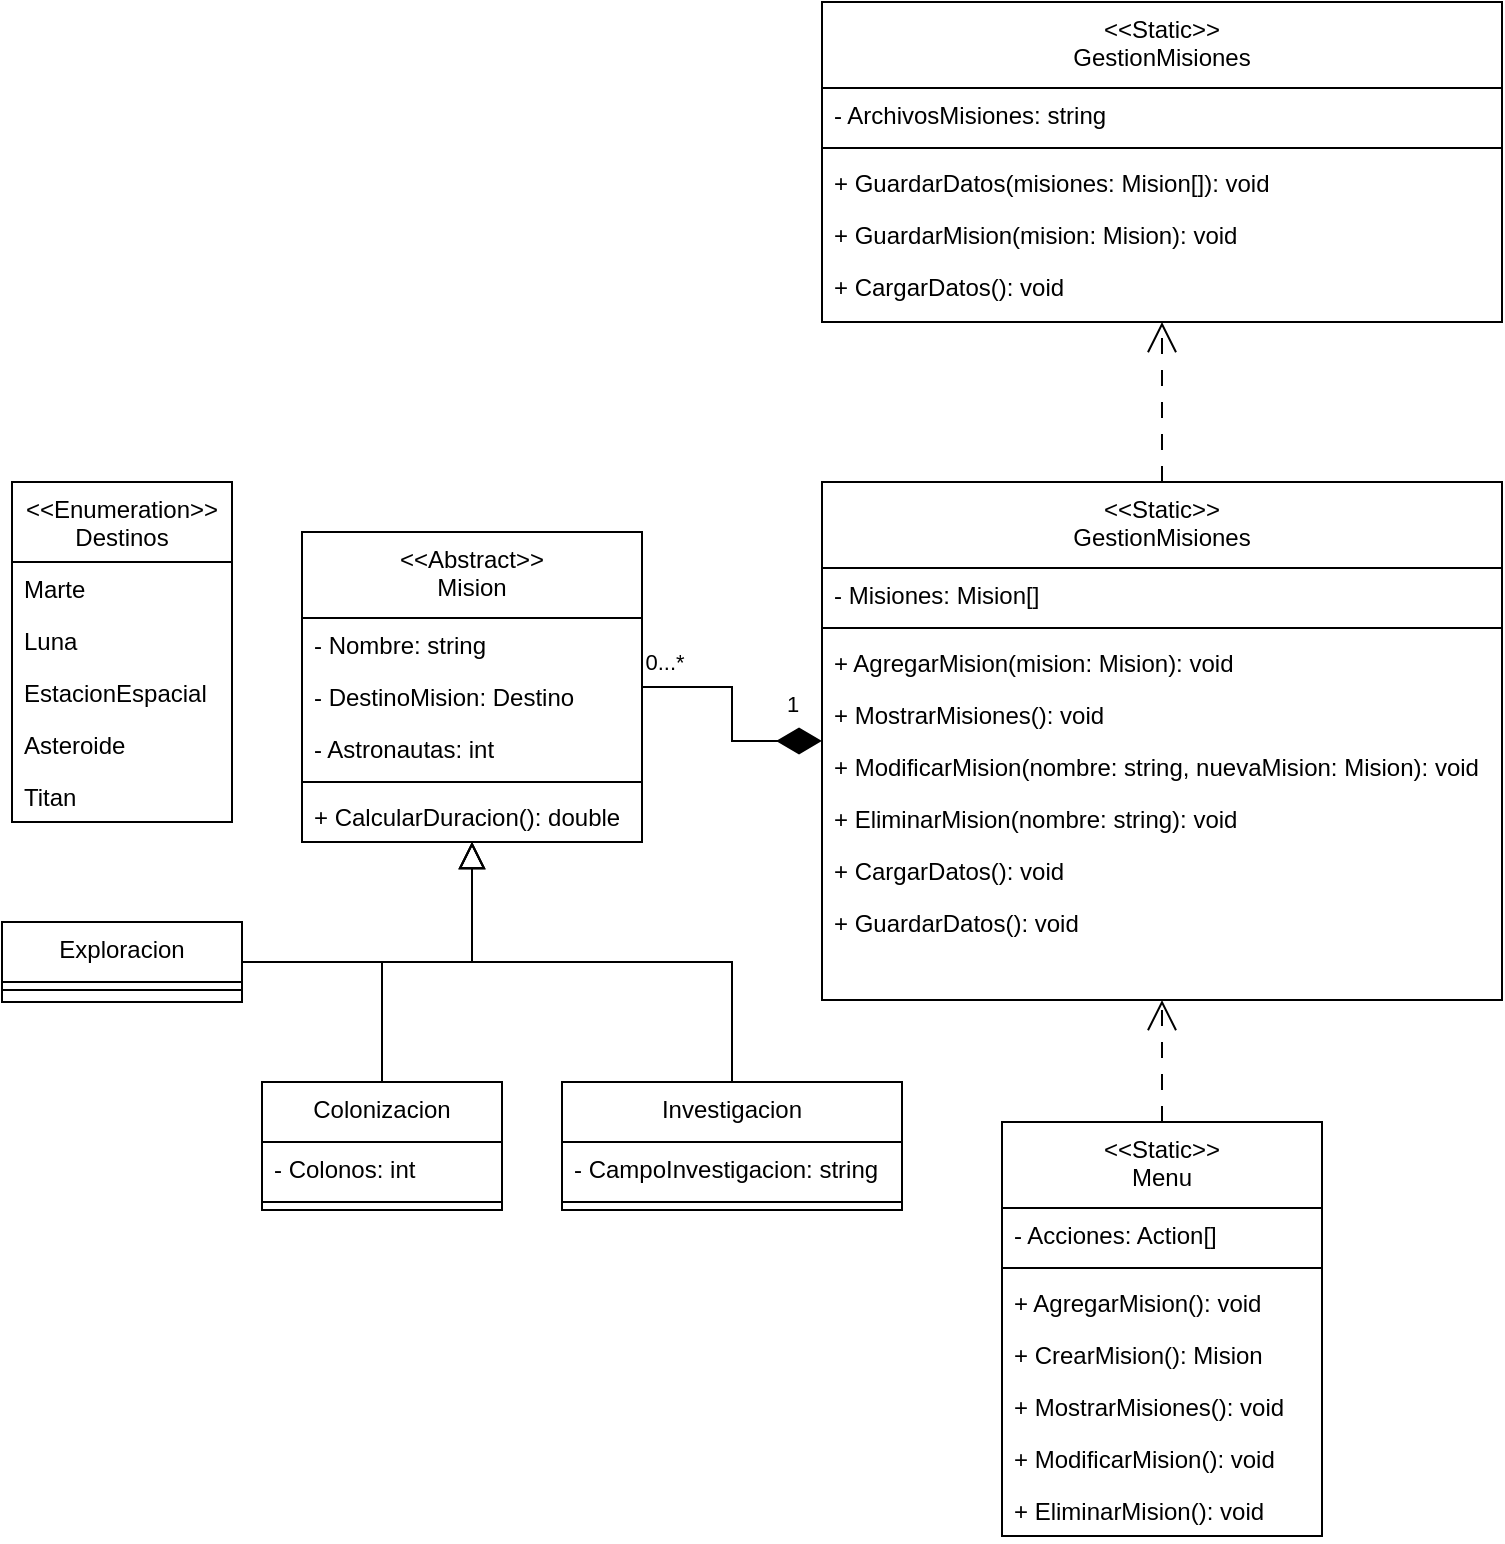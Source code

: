 <mxfile version="24.7.17">
  <diagram id="C5RBs43oDa-KdzZeNtuy" name="Page-1">
    <mxGraphModel dx="2200" dy="1170" grid="1" gridSize="10" guides="1" tooltips="1" connect="1" arrows="1" fold="1" page="1" pageScale="1" pageWidth="827" pageHeight="1169" math="0" shadow="0">
      <root>
        <mxCell id="WIyWlLk6GJQsqaUBKTNV-0" />
        <mxCell id="WIyWlLk6GJQsqaUBKTNV-1" parent="WIyWlLk6GJQsqaUBKTNV-0" />
        <mxCell id="zkfFHV4jXpPFQw0GAbJ--17" value="&lt;&lt;Abstract&gt;&gt;&#xa;Mision" style="swimlane;fontStyle=0;align=center;verticalAlign=top;childLayout=stackLayout;horizontal=1;startSize=43;horizontalStack=0;resizeParent=1;resizeLast=0;collapsible=1;marginBottom=0;rounded=0;shadow=0;strokeWidth=1;" parent="WIyWlLk6GJQsqaUBKTNV-1" vertex="1">
          <mxGeometry x="170" y="275" width="170" height="155" as="geometry">
            <mxRectangle x="550" y="140" width="160" height="26" as="alternateBounds" />
          </mxGeometry>
        </mxCell>
        <mxCell id="zkfFHV4jXpPFQw0GAbJ--18" value="- Nombre: string" style="text;align=left;verticalAlign=top;spacingLeft=4;spacingRight=4;overflow=hidden;rotatable=0;points=[[0,0.5],[1,0.5]];portConstraint=eastwest;" parent="zkfFHV4jXpPFQw0GAbJ--17" vertex="1">
          <mxGeometry y="43" width="170" height="26" as="geometry" />
        </mxCell>
        <mxCell id="zkfFHV4jXpPFQw0GAbJ--19" value="- DestinoMision: Destino" style="text;align=left;verticalAlign=top;spacingLeft=4;spacingRight=4;overflow=hidden;rotatable=0;points=[[0,0.5],[1,0.5]];portConstraint=eastwest;rounded=0;shadow=0;html=0;" parent="zkfFHV4jXpPFQw0GAbJ--17" vertex="1">
          <mxGeometry y="69" width="170" height="26" as="geometry" />
        </mxCell>
        <mxCell id="zkfFHV4jXpPFQw0GAbJ--20" value="- Astronautas: int" style="text;align=left;verticalAlign=top;spacingLeft=4;spacingRight=4;overflow=hidden;rotatable=0;points=[[0,0.5],[1,0.5]];portConstraint=eastwest;rounded=0;shadow=0;html=0;" parent="zkfFHV4jXpPFQw0GAbJ--17" vertex="1">
          <mxGeometry y="95" width="170" height="26" as="geometry" />
        </mxCell>
        <mxCell id="zkfFHV4jXpPFQw0GAbJ--23" value="" style="line;html=1;strokeWidth=1;align=left;verticalAlign=middle;spacingTop=-1;spacingLeft=3;spacingRight=3;rotatable=0;labelPosition=right;points=[];portConstraint=eastwest;" parent="zkfFHV4jXpPFQw0GAbJ--17" vertex="1">
          <mxGeometry y="121" width="170" height="8" as="geometry" />
        </mxCell>
        <mxCell id="zkfFHV4jXpPFQw0GAbJ--24" value="+ CalcularDuracion(): double" style="text;align=left;verticalAlign=top;spacingLeft=4;spacingRight=4;overflow=hidden;rotatable=0;points=[[0,0.5],[1,0.5]];portConstraint=eastwest;" parent="zkfFHV4jXpPFQw0GAbJ--17" vertex="1">
          <mxGeometry y="129" width="170" height="26" as="geometry" />
        </mxCell>
        <mxCell id="6fH6PbpNzWvPibsC-C72-0" value="&lt;&lt;Enumeration&gt;&gt;&#xa;Destinos" style="swimlane;fontStyle=0;align=center;verticalAlign=top;childLayout=stackLayout;horizontal=1;startSize=40;horizontalStack=0;resizeParent=1;resizeLast=0;collapsible=1;marginBottom=0;rounded=0;shadow=0;strokeWidth=1;" parent="WIyWlLk6GJQsqaUBKTNV-1" vertex="1">
          <mxGeometry x="25" y="250" width="110" height="170" as="geometry">
            <mxRectangle x="550" y="140" width="160" height="26" as="alternateBounds" />
          </mxGeometry>
        </mxCell>
        <mxCell id="6fH6PbpNzWvPibsC-C72-1" value="Marte" style="text;align=left;verticalAlign=top;spacingLeft=4;spacingRight=4;overflow=hidden;rotatable=0;points=[[0,0.5],[1,0.5]];portConstraint=eastwest;" parent="6fH6PbpNzWvPibsC-C72-0" vertex="1">
          <mxGeometry y="40" width="110" height="26" as="geometry" />
        </mxCell>
        <mxCell id="6fH6PbpNzWvPibsC-C72-9" value="Luna" style="text;align=left;verticalAlign=top;spacingLeft=4;spacingRight=4;overflow=hidden;rotatable=0;points=[[0,0.5],[1,0.5]];portConstraint=eastwest;" parent="6fH6PbpNzWvPibsC-C72-0" vertex="1">
          <mxGeometry y="66" width="110" height="26" as="geometry" />
        </mxCell>
        <mxCell id="6fH6PbpNzWvPibsC-C72-10" value="EstacionEspacial" style="text;align=left;verticalAlign=top;spacingLeft=4;spacingRight=4;overflow=hidden;rotatable=0;points=[[0,0.5],[1,0.5]];portConstraint=eastwest;" parent="6fH6PbpNzWvPibsC-C72-0" vertex="1">
          <mxGeometry y="92" width="110" height="26" as="geometry" />
        </mxCell>
        <mxCell id="6fH6PbpNzWvPibsC-C72-11" value="Asteroide" style="text;align=left;verticalAlign=top;spacingLeft=4;spacingRight=4;overflow=hidden;rotatable=0;points=[[0,0.5],[1,0.5]];portConstraint=eastwest;" parent="6fH6PbpNzWvPibsC-C72-0" vertex="1">
          <mxGeometry y="118" width="110" height="26" as="geometry" />
        </mxCell>
        <mxCell id="6fH6PbpNzWvPibsC-C72-12" value="Titan" style="text;align=left;verticalAlign=top;spacingLeft=4;spacingRight=4;overflow=hidden;rotatable=0;points=[[0,0.5],[1,0.5]];portConstraint=eastwest;" parent="6fH6PbpNzWvPibsC-C72-0" vertex="1">
          <mxGeometry y="144" width="110" height="26" as="geometry" />
        </mxCell>
        <mxCell id="6fH6PbpNzWvPibsC-C72-13" value="Exploracion" style="swimlane;fontStyle=0;align=center;verticalAlign=top;childLayout=stackLayout;horizontal=1;startSize=30;horizontalStack=0;resizeParent=1;resizeLast=0;collapsible=1;marginBottom=0;rounded=0;shadow=0;strokeWidth=1;" parent="WIyWlLk6GJQsqaUBKTNV-1" vertex="1">
          <mxGeometry x="20" y="470" width="120" height="40" as="geometry">
            <mxRectangle x="550" y="140" width="160" height="26" as="alternateBounds" />
          </mxGeometry>
        </mxCell>
        <mxCell id="6fH6PbpNzWvPibsC-C72-17" value="" style="line;html=1;strokeWidth=1;align=left;verticalAlign=middle;spacingTop=-1;spacingLeft=3;spacingRight=3;rotatable=0;labelPosition=right;points=[];portConstraint=eastwest;" parent="6fH6PbpNzWvPibsC-C72-13" vertex="1">
          <mxGeometry y="30" width="120" height="8" as="geometry" />
        </mxCell>
        <mxCell id="6fH6PbpNzWvPibsC-C72-19" value="Colonizacion" style="swimlane;fontStyle=0;align=center;verticalAlign=top;childLayout=stackLayout;horizontal=1;startSize=30;horizontalStack=0;resizeParent=1;resizeLast=0;collapsible=1;marginBottom=0;rounded=0;shadow=0;strokeWidth=1;" parent="WIyWlLk6GJQsqaUBKTNV-1" vertex="1">
          <mxGeometry x="150" y="550" width="120" height="64" as="geometry">
            <mxRectangle x="550" y="140" width="160" height="26" as="alternateBounds" />
          </mxGeometry>
        </mxCell>
        <mxCell id="6fH6PbpNzWvPibsC-C72-21" value="- Colonos: int" style="text;align=left;verticalAlign=top;spacingLeft=4;spacingRight=4;overflow=hidden;rotatable=0;points=[[0,0.5],[1,0.5]];portConstraint=eastwest;rounded=0;shadow=0;html=0;" parent="6fH6PbpNzWvPibsC-C72-19" vertex="1">
          <mxGeometry y="30" width="120" height="26" as="geometry" />
        </mxCell>
        <mxCell id="6fH6PbpNzWvPibsC-C72-20" value="" style="line;html=1;strokeWidth=1;align=left;verticalAlign=middle;spacingTop=-1;spacingLeft=3;spacingRight=3;rotatable=0;labelPosition=right;points=[];portConstraint=eastwest;" parent="6fH6PbpNzWvPibsC-C72-19" vertex="1">
          <mxGeometry y="56" width="120" height="8" as="geometry" />
        </mxCell>
        <mxCell id="6fH6PbpNzWvPibsC-C72-22" value="Investigacion" style="swimlane;fontStyle=0;align=center;verticalAlign=top;childLayout=stackLayout;horizontal=1;startSize=30;horizontalStack=0;resizeParent=1;resizeLast=0;collapsible=1;marginBottom=0;rounded=0;shadow=0;strokeWidth=1;" parent="WIyWlLk6GJQsqaUBKTNV-1" vertex="1">
          <mxGeometry x="300" y="550" width="170" height="64" as="geometry">
            <mxRectangle x="550" y="140" width="160" height="26" as="alternateBounds" />
          </mxGeometry>
        </mxCell>
        <mxCell id="6fH6PbpNzWvPibsC-C72-23" value="- CampoInvestigacion: string" style="text;align=left;verticalAlign=top;spacingLeft=4;spacingRight=4;overflow=hidden;rotatable=0;points=[[0,0.5],[1,0.5]];portConstraint=eastwest;rounded=0;shadow=0;html=0;" parent="6fH6PbpNzWvPibsC-C72-22" vertex="1">
          <mxGeometry y="30" width="170" height="26" as="geometry" />
        </mxCell>
        <mxCell id="6fH6PbpNzWvPibsC-C72-24" value="" style="line;html=1;strokeWidth=1;align=left;verticalAlign=middle;spacingTop=-1;spacingLeft=3;spacingRight=3;rotatable=0;labelPosition=right;points=[];portConstraint=eastwest;" parent="6fH6PbpNzWvPibsC-C72-22" vertex="1">
          <mxGeometry y="56" width="170" height="8" as="geometry" />
        </mxCell>
        <mxCell id="6fH6PbpNzWvPibsC-C72-25" value="" style="endArrow=block;html=1;rounded=0;edgeStyle=orthogonalEdgeStyle;endFill=0;endSize=11;" parent="WIyWlLk6GJQsqaUBKTNV-1" source="6fH6PbpNzWvPibsC-C72-13" target="zkfFHV4jXpPFQw0GAbJ--17" edge="1">
          <mxGeometry width="50" height="50" relative="1" as="geometry">
            <mxPoint x="360" y="500" as="sourcePoint" />
            <mxPoint x="410" y="450" as="targetPoint" />
          </mxGeometry>
        </mxCell>
        <mxCell id="6fH6PbpNzWvPibsC-C72-26" value="" style="endArrow=block;html=1;rounded=0;edgeStyle=orthogonalEdgeStyle;endFill=0;endSize=11;" parent="WIyWlLk6GJQsqaUBKTNV-1" source="6fH6PbpNzWvPibsC-C72-19" target="zkfFHV4jXpPFQw0GAbJ--17" edge="1">
          <mxGeometry width="50" height="50" relative="1" as="geometry">
            <mxPoint x="120" y="570" as="sourcePoint" />
            <mxPoint x="265" y="440" as="targetPoint" />
            <Array as="points" />
          </mxGeometry>
        </mxCell>
        <mxCell id="6fH6PbpNzWvPibsC-C72-27" value="" style="endArrow=block;html=1;rounded=0;edgeStyle=orthogonalEdgeStyle;endFill=0;endSize=11;" parent="WIyWlLk6GJQsqaUBKTNV-1" source="6fH6PbpNzWvPibsC-C72-22" target="zkfFHV4jXpPFQw0GAbJ--17" edge="1">
          <mxGeometry width="50" height="50" relative="1" as="geometry">
            <mxPoint x="265" y="558" as="sourcePoint" />
            <mxPoint x="265" y="440" as="targetPoint" />
            <Array as="points">
              <mxPoint x="385" y="490" />
              <mxPoint x="255" y="490" />
            </Array>
          </mxGeometry>
        </mxCell>
        <mxCell id="hY3uRBpZsLleDJCbUwC2-13" style="edgeStyle=orthogonalEdgeStyle;rounded=0;orthogonalLoop=1;jettySize=auto;html=1;dashed=1;dashPattern=8 8;endArrow=open;endFill=0;endSize=13;" parent="WIyWlLk6GJQsqaUBKTNV-1" source="6fH6PbpNzWvPibsC-C72-28" target="hY3uRBpZsLleDJCbUwC2-0" edge="1">
          <mxGeometry relative="1" as="geometry" />
        </mxCell>
        <mxCell id="6fH6PbpNzWvPibsC-C72-28" value="&lt;&lt;Static&gt;&gt;&#xa;GestionMisiones" style="swimlane;fontStyle=0;align=center;verticalAlign=top;childLayout=stackLayout;horizontal=1;startSize=43;horizontalStack=0;resizeParent=1;resizeLast=0;collapsible=1;marginBottom=0;rounded=0;shadow=0;strokeWidth=1;" parent="WIyWlLk6GJQsqaUBKTNV-1" vertex="1">
          <mxGeometry x="430" y="250" width="340" height="259" as="geometry">
            <mxRectangle x="550" y="140" width="160" height="26" as="alternateBounds" />
          </mxGeometry>
        </mxCell>
        <mxCell id="6fH6PbpNzWvPibsC-C72-29" value="- Misiones: Mision[]" style="text;align=left;verticalAlign=top;spacingLeft=4;spacingRight=4;overflow=hidden;rotatable=0;points=[[0,0.5],[1,0.5]];portConstraint=eastwest;" parent="6fH6PbpNzWvPibsC-C72-28" vertex="1">
          <mxGeometry y="43" width="340" height="26" as="geometry" />
        </mxCell>
        <mxCell id="6fH6PbpNzWvPibsC-C72-32" value="" style="line;html=1;strokeWidth=1;align=left;verticalAlign=middle;spacingTop=-1;spacingLeft=3;spacingRight=3;rotatable=0;labelPosition=right;points=[];portConstraint=eastwest;" parent="6fH6PbpNzWvPibsC-C72-28" vertex="1">
          <mxGeometry y="69" width="340" height="8" as="geometry" />
        </mxCell>
        <mxCell id="6fH6PbpNzWvPibsC-C72-33" value="+ AgregarMision(mision: Mision): void" style="text;align=left;verticalAlign=top;spacingLeft=4;spacingRight=4;overflow=hidden;rotatable=0;points=[[0,0.5],[1,0.5]];portConstraint=eastwest;" parent="6fH6PbpNzWvPibsC-C72-28" vertex="1">
          <mxGeometry y="77" width="340" height="26" as="geometry" />
        </mxCell>
        <mxCell id="6fH6PbpNzWvPibsC-C72-34" value="+ MostrarMisiones(): void" style="text;align=left;verticalAlign=top;spacingLeft=4;spacingRight=4;overflow=hidden;rotatable=0;points=[[0,0.5],[1,0.5]];portConstraint=eastwest;" parent="6fH6PbpNzWvPibsC-C72-28" vertex="1">
          <mxGeometry y="103" width="340" height="26" as="geometry" />
        </mxCell>
        <mxCell id="6fH6PbpNzWvPibsC-C72-35" value="+ ModificarMision(nombre: string, nuevaMision: Mision): void" style="text;align=left;verticalAlign=top;spacingLeft=4;spacingRight=4;overflow=hidden;rotatable=0;points=[[0,0.5],[1,0.5]];portConstraint=eastwest;" parent="6fH6PbpNzWvPibsC-C72-28" vertex="1">
          <mxGeometry y="129" width="340" height="26" as="geometry" />
        </mxCell>
        <mxCell id="6fH6PbpNzWvPibsC-C72-36" value="+ EliminarMision(nombre: string): void" style="text;align=left;verticalAlign=top;spacingLeft=4;spacingRight=4;overflow=hidden;rotatable=0;points=[[0,0.5],[1,0.5]];portConstraint=eastwest;" parent="6fH6PbpNzWvPibsC-C72-28" vertex="1">
          <mxGeometry y="155" width="340" height="26" as="geometry" />
        </mxCell>
        <mxCell id="6fH6PbpNzWvPibsC-C72-37" value="+ CargarDatos(): void" style="text;align=left;verticalAlign=top;spacingLeft=4;spacingRight=4;overflow=hidden;rotatable=0;points=[[0,0.5],[1,0.5]];portConstraint=eastwest;" parent="6fH6PbpNzWvPibsC-C72-28" vertex="1">
          <mxGeometry y="181" width="340" height="26" as="geometry" />
        </mxCell>
        <mxCell id="6fH6PbpNzWvPibsC-C72-38" value="+ GuardarDatos(): void" style="text;align=left;verticalAlign=top;spacingLeft=4;spacingRight=4;overflow=hidden;rotatable=0;points=[[0,0.5],[1,0.5]];portConstraint=eastwest;" parent="6fH6PbpNzWvPibsC-C72-28" vertex="1">
          <mxGeometry y="207" width="340" height="26" as="geometry" />
        </mxCell>
        <mxCell id="6fH6PbpNzWvPibsC-C72-40" value="&lt;&lt;Static&gt;&gt;&#xa;Menu" style="swimlane;fontStyle=0;align=center;verticalAlign=top;childLayout=stackLayout;horizontal=1;startSize=43;horizontalStack=0;resizeParent=1;resizeLast=0;collapsible=1;marginBottom=0;rounded=0;shadow=0;strokeWidth=1;" parent="WIyWlLk6GJQsqaUBKTNV-1" vertex="1">
          <mxGeometry x="520" y="570" width="160" height="207" as="geometry">
            <mxRectangle x="550" y="140" width="160" height="26" as="alternateBounds" />
          </mxGeometry>
        </mxCell>
        <mxCell id="6fH6PbpNzWvPibsC-C72-41" value="- Acciones: Action[]" style="text;align=left;verticalAlign=top;spacingLeft=4;spacingRight=4;overflow=hidden;rotatable=0;points=[[0,0.5],[1,0.5]];portConstraint=eastwest;" parent="6fH6PbpNzWvPibsC-C72-40" vertex="1">
          <mxGeometry y="43" width="160" height="26" as="geometry" />
        </mxCell>
        <mxCell id="6fH6PbpNzWvPibsC-C72-43" value="" style="line;html=1;strokeWidth=1;align=left;verticalAlign=middle;spacingTop=-1;spacingLeft=3;spacingRight=3;rotatable=0;labelPosition=right;points=[];portConstraint=eastwest;" parent="6fH6PbpNzWvPibsC-C72-40" vertex="1">
          <mxGeometry y="69" width="160" height="8" as="geometry" />
        </mxCell>
        <mxCell id="6fH6PbpNzWvPibsC-C72-44" value="+ AgregarMision(): void" style="text;align=left;verticalAlign=top;spacingLeft=4;spacingRight=4;overflow=hidden;rotatable=0;points=[[0,0.5],[1,0.5]];portConstraint=eastwest;" parent="6fH6PbpNzWvPibsC-C72-40" vertex="1">
          <mxGeometry y="77" width="160" height="26" as="geometry" />
        </mxCell>
        <mxCell id="Yd5qnpFGNx4F0Sv_TIdr-0" value="+ CrearMision(): Mision" style="text;align=left;verticalAlign=top;spacingLeft=4;spacingRight=4;overflow=hidden;rotatable=0;points=[[0,0.5],[1,0.5]];portConstraint=eastwest;" parent="6fH6PbpNzWvPibsC-C72-40" vertex="1">
          <mxGeometry y="103" width="160" height="26" as="geometry" />
        </mxCell>
        <mxCell id="6fH6PbpNzWvPibsC-C72-45" value="+ MostrarMisiones(): void" style="text;align=left;verticalAlign=top;spacingLeft=4;spacingRight=4;overflow=hidden;rotatable=0;points=[[0,0.5],[1,0.5]];portConstraint=eastwest;" parent="6fH6PbpNzWvPibsC-C72-40" vertex="1">
          <mxGeometry y="129" width="160" height="26" as="geometry" />
        </mxCell>
        <mxCell id="6fH6PbpNzWvPibsC-C72-46" value="+ ModificarMision(): void" style="text;align=left;verticalAlign=top;spacingLeft=4;spacingRight=4;overflow=hidden;rotatable=0;points=[[0,0.5],[1,0.5]];portConstraint=eastwest;" parent="6fH6PbpNzWvPibsC-C72-40" vertex="1">
          <mxGeometry y="155" width="160" height="26" as="geometry" />
        </mxCell>
        <mxCell id="6fH6PbpNzWvPibsC-C72-47" value="+ EliminarMision(): void" style="text;align=left;verticalAlign=top;spacingLeft=4;spacingRight=4;overflow=hidden;rotatable=0;points=[[0,0.5],[1,0.5]];portConstraint=eastwest;" parent="6fH6PbpNzWvPibsC-C72-40" vertex="1">
          <mxGeometry y="181" width="160" height="26" as="geometry" />
        </mxCell>
        <mxCell id="6fH6PbpNzWvPibsC-C72-50" value="" style="endArrow=diamondThin;html=1;rounded=0;edgeStyle=orthogonalEdgeStyle;endFill=1;startSize=6;endSize=20;" parent="WIyWlLk6GJQsqaUBKTNV-1" source="zkfFHV4jXpPFQw0GAbJ--17" target="6fH6PbpNzWvPibsC-C72-28" edge="1">
          <mxGeometry width="50" height="50" relative="1" as="geometry">
            <mxPoint x="660" y="510" as="sourcePoint" />
            <mxPoint x="710" y="460" as="targetPoint" />
          </mxGeometry>
        </mxCell>
        <mxCell id="6fH6PbpNzWvPibsC-C72-51" value="1" style="edgeLabel;html=1;align=center;verticalAlign=middle;resizable=0;points=[];" parent="6fH6PbpNzWvPibsC-C72-50" vertex="1" connectable="0">
          <mxGeometry x="0.817" y="2" relative="1" as="geometry">
            <mxPoint x="-5" y="-17" as="offset" />
          </mxGeometry>
        </mxCell>
        <mxCell id="6fH6PbpNzWvPibsC-C72-52" value="0...*" style="edgeLabel;html=1;align=center;verticalAlign=middle;resizable=0;points=[];" parent="6fH6PbpNzWvPibsC-C72-50" vertex="1" connectable="0">
          <mxGeometry x="-0.875" y="1" relative="1" as="geometry">
            <mxPoint x="3" y="-12" as="offset" />
          </mxGeometry>
        </mxCell>
        <mxCell id="6fH6PbpNzWvPibsC-C72-54" value="" style="endArrow=open;html=1;rounded=0;edgeStyle=orthogonalEdgeStyle;endFill=0;endSize=13;dashed=1;dashPattern=8 8;" parent="WIyWlLk6GJQsqaUBKTNV-1" source="6fH6PbpNzWvPibsC-C72-40" target="6fH6PbpNzWvPibsC-C72-28" edge="1">
          <mxGeometry width="50" height="50" relative="1" as="geometry">
            <mxPoint x="660" y="490" as="sourcePoint" />
            <mxPoint x="710" y="440" as="targetPoint" />
          </mxGeometry>
        </mxCell>
        <mxCell id="hY3uRBpZsLleDJCbUwC2-0" value="&lt;&lt;Static&gt;&gt;&#xa;GestionMisiones" style="swimlane;fontStyle=0;align=center;verticalAlign=top;childLayout=stackLayout;horizontal=1;startSize=43;horizontalStack=0;resizeParent=1;resizeLast=0;collapsible=1;marginBottom=0;rounded=0;shadow=0;strokeWidth=1;" parent="WIyWlLk6GJQsqaUBKTNV-1" vertex="1">
          <mxGeometry x="430" y="10" width="340" height="160" as="geometry">
            <mxRectangle x="550" y="140" width="160" height="26" as="alternateBounds" />
          </mxGeometry>
        </mxCell>
        <mxCell id="6fH6PbpNzWvPibsC-C72-39" value="- ArchivosMisiones: string" style="text;align=left;verticalAlign=top;spacingLeft=4;spacingRight=4;overflow=hidden;rotatable=0;points=[[0,0.5],[1,0.5]];portConstraint=eastwest;" parent="hY3uRBpZsLleDJCbUwC2-0" vertex="1">
          <mxGeometry y="43" width="340" height="26" as="geometry" />
        </mxCell>
        <mxCell id="hY3uRBpZsLleDJCbUwC2-3" value="" style="line;html=1;strokeWidth=1;align=left;verticalAlign=middle;spacingTop=-1;spacingLeft=3;spacingRight=3;rotatable=0;labelPosition=right;points=[];portConstraint=eastwest;" parent="hY3uRBpZsLleDJCbUwC2-0" vertex="1">
          <mxGeometry y="69" width="340" height="8" as="geometry" />
        </mxCell>
        <mxCell id="hY3uRBpZsLleDJCbUwC2-11" value="+ GuardarDatos(misiones: Mision[]): void" style="text;align=left;verticalAlign=top;spacingLeft=4;spacingRight=4;overflow=hidden;rotatable=0;points=[[0,0.5],[1,0.5]];portConstraint=eastwest;" parent="hY3uRBpZsLleDJCbUwC2-0" vertex="1">
          <mxGeometry y="77" width="340" height="26" as="geometry" />
        </mxCell>
        <mxCell id="hY3uRBpZsLleDJCbUwC2-12" value="+ GuardarMision(mision: Mision): void" style="text;align=left;verticalAlign=top;spacingLeft=4;spacingRight=4;overflow=hidden;rotatable=0;points=[[0,0.5],[1,0.5]];portConstraint=eastwest;" parent="hY3uRBpZsLleDJCbUwC2-0" vertex="1">
          <mxGeometry y="103" width="340" height="26" as="geometry" />
        </mxCell>
        <mxCell id="hY3uRBpZsLleDJCbUwC2-8" value="+ CargarDatos(): void" style="text;align=left;verticalAlign=top;spacingLeft=4;spacingRight=4;overflow=hidden;rotatable=0;points=[[0,0.5],[1,0.5]];portConstraint=eastwest;" parent="hY3uRBpZsLleDJCbUwC2-0" vertex="1">
          <mxGeometry y="129" width="340" height="26" as="geometry" />
        </mxCell>
      </root>
    </mxGraphModel>
  </diagram>
</mxfile>
